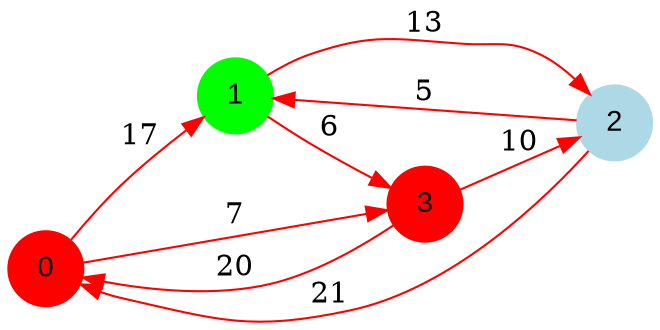 digraph graphe {
rankdir = LR;
edge [color=red];
0 [fontname="Arial", shape = circle, color=red, style=filled];
1 [fontname="Arial", shape = circle, color=green, style=filled];
2 [fontname="Arial", shape = circle, color=lightblue, style=filled];
3 [fontname="Arial", shape = circle, color=red, style=filled];
	0 -> 1 [label = "17"];
	0 -> 3 [label = "7"];
	1 -> 2 [label = "13"];
	1 -> 3 [label = "6"];
	2 -> 0 [label = "21"];
	2 -> 1 [label = "5"];
	3 -> 0 [label = "20"];
	3 -> 2 [label = "10"];
}